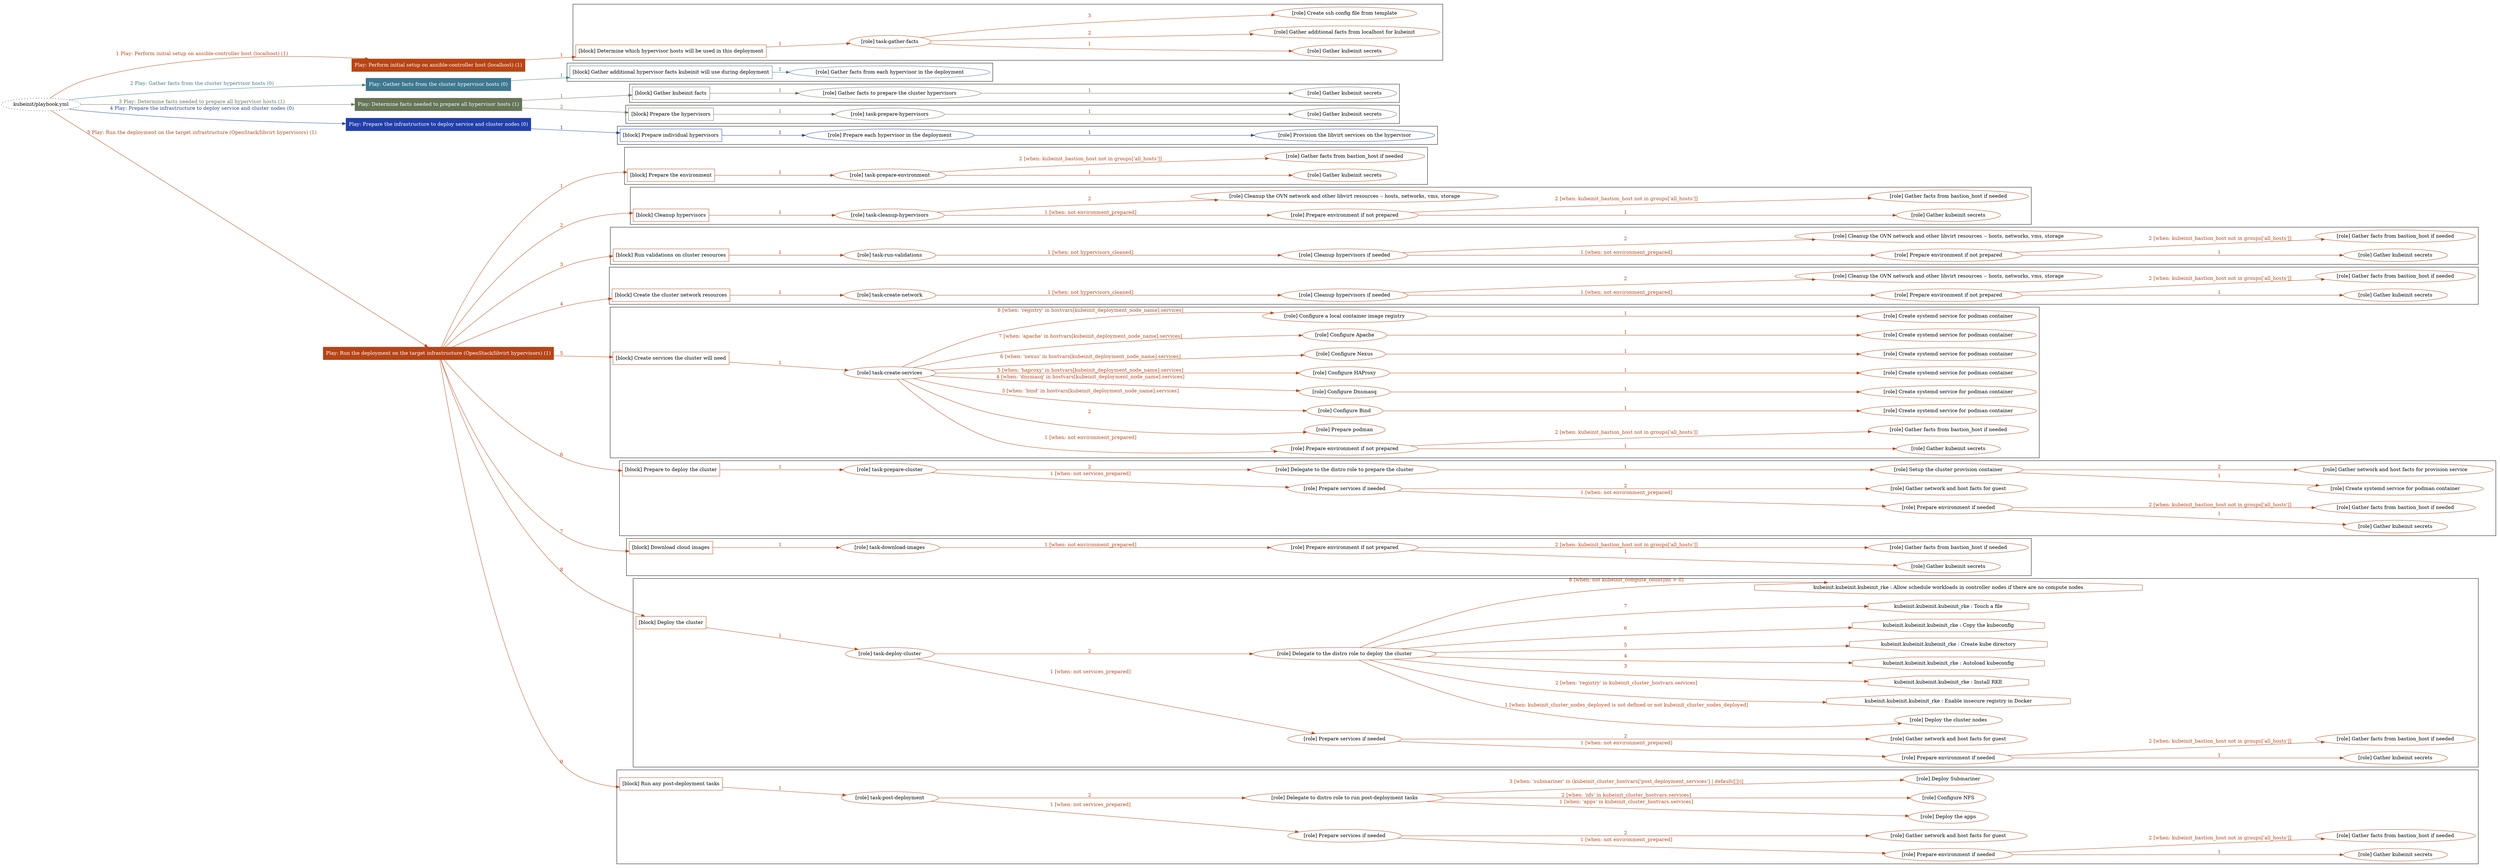 digraph {
	graph [concentrate=true ordering=in rankdir=LR ratio=fill]
	edge [esep=5 sep=10]
	"kubeinit/playbook.yml" [URL="/home/runner/work/kubeinit/kubeinit/kubeinit/playbook.yml" id=playbook_1586df14 style=dotted]
	"kubeinit/playbook.yml" -> play_b5032698 [label="1 Play: Perform initial setup on ansible-controller host (localhost) (1)" color="#b94413" fontcolor="#b94413" id=edge_play_b5032698 labeltooltip="1 Play: Perform initial setup on ansible-controller host (localhost) (1)" tooltip="1 Play: Perform initial setup on ansible-controller host (localhost) (1)"]
	subgraph "Play: Perform initial setup on ansible-controller host (localhost) (1)" {
		play_b5032698 [label="Play: Perform initial setup on ansible-controller host (localhost) (1)" URL="/home/runner/work/kubeinit/kubeinit/kubeinit/playbook.yml" color="#b94413" fontcolor="#ffffff" id=play_b5032698 shape=box style=filled tooltip=localhost]
		play_b5032698 -> block_fe38991f [label=1 color="#b94413" fontcolor="#b94413" id=edge_block_fe38991f labeltooltip=1 tooltip=1]
		subgraph cluster_block_fe38991f {
			block_fe38991f [label="[block] Determine which hypervisor hosts will be used in this deployment" URL="/home/runner/work/kubeinit/kubeinit/kubeinit/playbook.yml" color="#b94413" id=block_fe38991f labeltooltip="Determine which hypervisor hosts will be used in this deployment" shape=box tooltip="Determine which hypervisor hosts will be used in this deployment"]
			block_fe38991f -> role_a5aa169f [label="1 " color="#b94413" fontcolor="#b94413" id=edge_role_a5aa169f labeltooltip="1 " tooltip="1 "]
			subgraph "task-gather-facts" {
				role_a5aa169f [label="[role] task-gather-facts" URL="/home/runner/work/kubeinit/kubeinit/kubeinit/playbook.yml" color="#b94413" id=role_a5aa169f tooltip="task-gather-facts"]
				role_a5aa169f -> role_9bffd303 [label="1 " color="#b94413" fontcolor="#b94413" id=edge_role_9bffd303 labeltooltip="1 " tooltip="1 "]
				subgraph "Gather kubeinit secrets" {
					role_9bffd303 [label="[role] Gather kubeinit secrets" URL="/home/runner/.ansible/collections/ansible_collections/kubeinit/kubeinit/roles/kubeinit_prepare/tasks/build_hypervisors_group.yml" color="#b94413" id=role_9bffd303 tooltip="Gather kubeinit secrets"]
				}
				role_a5aa169f -> role_4a1e26e2 [label="2 " color="#b94413" fontcolor="#b94413" id=edge_role_4a1e26e2 labeltooltip="2 " tooltip="2 "]
				subgraph "Gather additional facts from localhost for kubeinit" {
					role_4a1e26e2 [label="[role] Gather additional facts from localhost for kubeinit" URL="/home/runner/.ansible/collections/ansible_collections/kubeinit/kubeinit/roles/kubeinit_prepare/tasks/build_hypervisors_group.yml" color="#b94413" id=role_4a1e26e2 tooltip="Gather additional facts from localhost for kubeinit"]
				}
				role_a5aa169f -> role_68f304f8 [label="3 " color="#b94413" fontcolor="#b94413" id=edge_role_68f304f8 labeltooltip="3 " tooltip="3 "]
				subgraph "Create ssh config file from template" {
					role_68f304f8 [label="[role] Create ssh config file from template" URL="/home/runner/.ansible/collections/ansible_collections/kubeinit/kubeinit/roles/kubeinit_prepare/tasks/build_hypervisors_group.yml" color="#b94413" id=role_68f304f8 tooltip="Create ssh config file from template"]
				}
			}
		}
	}
	"kubeinit/playbook.yml" -> play_6441351a [label="2 Play: Gather facts from the cluster hypervisor hosts (0)" color="#3d788f" fontcolor="#3d788f" id=edge_play_6441351a labeltooltip="2 Play: Gather facts from the cluster hypervisor hosts (0)" tooltip="2 Play: Gather facts from the cluster hypervisor hosts (0)"]
	subgraph "Play: Gather facts from the cluster hypervisor hosts (0)" {
		play_6441351a [label="Play: Gather facts from the cluster hypervisor hosts (0)" URL="/home/runner/work/kubeinit/kubeinit/kubeinit/playbook.yml" color="#3d788f" fontcolor="#ffffff" id=play_6441351a shape=box style=filled tooltip="Play: Gather facts from the cluster hypervisor hosts (0)"]
		play_6441351a -> block_12e96879 [label=1 color="#3d788f" fontcolor="#3d788f" id=edge_block_12e96879 labeltooltip=1 tooltip=1]
		subgraph cluster_block_12e96879 {
			block_12e96879 [label="[block] Gather additional hypervisor facts kubeinit will use during deployment" URL="/home/runner/work/kubeinit/kubeinit/kubeinit/playbook.yml" color="#3d788f" id=block_12e96879 labeltooltip="Gather additional hypervisor facts kubeinit will use during deployment" shape=box tooltip="Gather additional hypervisor facts kubeinit will use during deployment"]
			block_12e96879 -> role_ea36cce8 [label="1 " color="#3d788f" fontcolor="#3d788f" id=edge_role_ea36cce8 labeltooltip="1 " tooltip="1 "]
			subgraph "Gather facts from each hypervisor in the deployment" {
				role_ea36cce8 [label="[role] Gather facts from each hypervisor in the deployment" URL="/home/runner/work/kubeinit/kubeinit/kubeinit/playbook.yml" color="#3d788f" id=role_ea36cce8 tooltip="Gather facts from each hypervisor in the deployment"]
			}
		}
	}
	"kubeinit/playbook.yml" -> play_7069f4db [label="3 Play: Determine facts needed to prepare all hypervisor hosts (1)" color="#657557" fontcolor="#657557" id=edge_play_7069f4db labeltooltip="3 Play: Determine facts needed to prepare all hypervisor hosts (1)" tooltip="3 Play: Determine facts needed to prepare all hypervisor hosts (1)"]
	subgraph "Play: Determine facts needed to prepare all hypervisor hosts (1)" {
		play_7069f4db [label="Play: Determine facts needed to prepare all hypervisor hosts (1)" URL="/home/runner/work/kubeinit/kubeinit/kubeinit/playbook.yml" color="#657557" fontcolor="#ffffff" id=play_7069f4db shape=box style=filled tooltip=localhost]
		play_7069f4db -> block_f0176eec [label=1 color="#657557" fontcolor="#657557" id=edge_block_f0176eec labeltooltip=1 tooltip=1]
		subgraph cluster_block_f0176eec {
			block_f0176eec [label="[block] Gather kubeinit facts" URL="/home/runner/work/kubeinit/kubeinit/kubeinit/playbook.yml" color="#657557" id=block_f0176eec labeltooltip="Gather kubeinit facts" shape=box tooltip="Gather kubeinit facts"]
			block_f0176eec -> role_a6c1e01c [label="1 " color="#657557" fontcolor="#657557" id=edge_role_a6c1e01c labeltooltip="1 " tooltip="1 "]
			subgraph "Gather facts to prepare the cluster hypervisors" {
				role_a6c1e01c [label="[role] Gather facts to prepare the cluster hypervisors" URL="/home/runner/work/kubeinit/kubeinit/kubeinit/playbook.yml" color="#657557" id=role_a6c1e01c tooltip="Gather facts to prepare the cluster hypervisors"]
				role_a6c1e01c -> role_4803bda4 [label="1 " color="#657557" fontcolor="#657557" id=edge_role_4803bda4 labeltooltip="1 " tooltip="1 "]
				subgraph "Gather kubeinit secrets" {
					role_4803bda4 [label="[role] Gather kubeinit secrets" URL="/home/runner/.ansible/collections/ansible_collections/kubeinit/kubeinit/roles/kubeinit_prepare/tasks/gather_kubeinit_facts.yml" color="#657557" id=role_4803bda4 tooltip="Gather kubeinit secrets"]
				}
			}
		}
		play_7069f4db -> block_caf351f8 [label=2 color="#657557" fontcolor="#657557" id=edge_block_caf351f8 labeltooltip=2 tooltip=2]
		subgraph cluster_block_caf351f8 {
			block_caf351f8 [label="[block] Prepare the hypervisors" URL="/home/runner/work/kubeinit/kubeinit/kubeinit/playbook.yml" color="#657557" id=block_caf351f8 labeltooltip="Prepare the hypervisors" shape=box tooltip="Prepare the hypervisors"]
			block_caf351f8 -> role_bec050a4 [label="1 " color="#657557" fontcolor="#657557" id=edge_role_bec050a4 labeltooltip="1 " tooltip="1 "]
			subgraph "task-prepare-hypervisors" {
				role_bec050a4 [label="[role] task-prepare-hypervisors" URL="/home/runner/work/kubeinit/kubeinit/kubeinit/playbook.yml" color="#657557" id=role_bec050a4 tooltip="task-prepare-hypervisors"]
				role_bec050a4 -> role_6b5eedf1 [label="1 " color="#657557" fontcolor="#657557" id=edge_role_6b5eedf1 labeltooltip="1 " tooltip="1 "]
				subgraph "Gather kubeinit secrets" {
					role_6b5eedf1 [label="[role] Gather kubeinit secrets" URL="/home/runner/.ansible/collections/ansible_collections/kubeinit/kubeinit/roles/kubeinit_prepare/tasks/gather_kubeinit_facts.yml" color="#657557" id=role_6b5eedf1 tooltip="Gather kubeinit secrets"]
				}
			}
		}
	}
	"kubeinit/playbook.yml" -> play_cd313522 [label="4 Play: Prepare the infrastructure to deploy service and cluster nodes (0)" color="#2240aa" fontcolor="#2240aa" id=edge_play_cd313522 labeltooltip="4 Play: Prepare the infrastructure to deploy service and cluster nodes (0)" tooltip="4 Play: Prepare the infrastructure to deploy service and cluster nodes (0)"]
	subgraph "Play: Prepare the infrastructure to deploy service and cluster nodes (0)" {
		play_cd313522 [label="Play: Prepare the infrastructure to deploy service and cluster nodes (0)" URL="/home/runner/work/kubeinit/kubeinit/kubeinit/playbook.yml" color="#2240aa" fontcolor="#ffffff" id=play_cd313522 shape=box style=filled tooltip="Play: Prepare the infrastructure to deploy service and cluster nodes (0)"]
		play_cd313522 -> block_cd390aff [label=1 color="#2240aa" fontcolor="#2240aa" id=edge_block_cd390aff labeltooltip=1 tooltip=1]
		subgraph cluster_block_cd390aff {
			block_cd390aff [label="[block] Prepare individual hypervisors" URL="/home/runner/work/kubeinit/kubeinit/kubeinit/playbook.yml" color="#2240aa" id=block_cd390aff labeltooltip="Prepare individual hypervisors" shape=box tooltip="Prepare individual hypervisors"]
			block_cd390aff -> role_d2dfbe2e [label="1 " color="#2240aa" fontcolor="#2240aa" id=edge_role_d2dfbe2e labeltooltip="1 " tooltip="1 "]
			subgraph "Prepare each hypervisor in the deployment" {
				role_d2dfbe2e [label="[role] Prepare each hypervisor in the deployment" URL="/home/runner/work/kubeinit/kubeinit/kubeinit/playbook.yml" color="#2240aa" id=role_d2dfbe2e tooltip="Prepare each hypervisor in the deployment"]
				role_d2dfbe2e -> role_01b29c56 [label="1 " color="#2240aa" fontcolor="#2240aa" id=edge_role_01b29c56 labeltooltip="1 " tooltip="1 "]
				subgraph "Provision the libvirt services on the hypervisor" {
					role_01b29c56 [label="[role] Provision the libvirt services on the hypervisor" URL="/home/runner/.ansible/collections/ansible_collections/kubeinit/kubeinit/roles/kubeinit_prepare/tasks/prepare_hypervisor.yml" color="#2240aa" id=role_01b29c56 tooltip="Provision the libvirt services on the hypervisor"]
				}
			}
		}
	}
	"kubeinit/playbook.yml" -> play_b2121525 [label="5 Play: Run the deployment on the target infrastructure (OpenStack/libvirt hypervisors) (1)" color="#b64416" fontcolor="#b64416" id=edge_play_b2121525 labeltooltip="5 Play: Run the deployment on the target infrastructure (OpenStack/libvirt hypervisors) (1)" tooltip="5 Play: Run the deployment on the target infrastructure (OpenStack/libvirt hypervisors) (1)"]
	subgraph "Play: Run the deployment on the target infrastructure (OpenStack/libvirt hypervisors) (1)" {
		play_b2121525 [label="Play: Run the deployment on the target infrastructure (OpenStack/libvirt hypervisors) (1)" URL="/home/runner/work/kubeinit/kubeinit/kubeinit/playbook.yml" color="#b64416" fontcolor="#ffffff" id=play_b2121525 shape=box style=filled tooltip=localhost]
		play_b2121525 -> block_7cc84d21 [label=1 color="#b64416" fontcolor="#b64416" id=edge_block_7cc84d21 labeltooltip=1 tooltip=1]
		subgraph cluster_block_7cc84d21 {
			block_7cc84d21 [label="[block] Prepare the environment" URL="/home/runner/work/kubeinit/kubeinit/kubeinit/playbook.yml" color="#b64416" id=block_7cc84d21 labeltooltip="Prepare the environment" shape=box tooltip="Prepare the environment"]
			block_7cc84d21 -> role_b3c5028b [label="1 " color="#b64416" fontcolor="#b64416" id=edge_role_b3c5028b labeltooltip="1 " tooltip="1 "]
			subgraph "task-prepare-environment" {
				role_b3c5028b [label="[role] task-prepare-environment" URL="/home/runner/work/kubeinit/kubeinit/kubeinit/playbook.yml" color="#b64416" id=role_b3c5028b tooltip="task-prepare-environment"]
				role_b3c5028b -> role_b93a8573 [label="1 " color="#b64416" fontcolor="#b64416" id=edge_role_b93a8573 labeltooltip="1 " tooltip="1 "]
				subgraph "Gather kubeinit secrets" {
					role_b93a8573 [label="[role] Gather kubeinit secrets" URL="/home/runner/.ansible/collections/ansible_collections/kubeinit/kubeinit/roles/kubeinit_prepare/tasks/gather_kubeinit_facts.yml" color="#b64416" id=role_b93a8573 tooltip="Gather kubeinit secrets"]
				}
				role_b3c5028b -> role_0361cec9 [label="2 [when: kubeinit_bastion_host not in groups['all_hosts']]" color="#b64416" fontcolor="#b64416" id=edge_role_0361cec9 labeltooltip="2 [when: kubeinit_bastion_host not in groups['all_hosts']]" tooltip="2 [when: kubeinit_bastion_host not in groups['all_hosts']]"]
				subgraph "Gather facts from bastion_host if needed" {
					role_0361cec9 [label="[role] Gather facts from bastion_host if needed" URL="/home/runner/.ansible/collections/ansible_collections/kubeinit/kubeinit/roles/kubeinit_prepare/tasks/main.yml" color="#b64416" id=role_0361cec9 tooltip="Gather facts from bastion_host if needed"]
				}
			}
		}
		play_b2121525 -> block_7081554f [label=2 color="#b64416" fontcolor="#b64416" id=edge_block_7081554f labeltooltip=2 tooltip=2]
		subgraph cluster_block_7081554f {
			block_7081554f [label="[block] Cleanup hypervisors" URL="/home/runner/work/kubeinit/kubeinit/kubeinit/playbook.yml" color="#b64416" id=block_7081554f labeltooltip="Cleanup hypervisors" shape=box tooltip="Cleanup hypervisors"]
			block_7081554f -> role_65c5c481 [label="1 " color="#b64416" fontcolor="#b64416" id=edge_role_65c5c481 labeltooltip="1 " tooltip="1 "]
			subgraph "task-cleanup-hypervisors" {
				role_65c5c481 [label="[role] task-cleanup-hypervisors" URL="/home/runner/work/kubeinit/kubeinit/kubeinit/playbook.yml" color="#b64416" id=role_65c5c481 tooltip="task-cleanup-hypervisors"]
				role_65c5c481 -> role_3153d723 [label="1 [when: not environment_prepared]" color="#b64416" fontcolor="#b64416" id=edge_role_3153d723 labeltooltip="1 [when: not environment_prepared]" tooltip="1 [when: not environment_prepared]"]
				subgraph "Prepare environment if not prepared" {
					role_3153d723 [label="[role] Prepare environment if not prepared" URL="/home/runner/.ansible/collections/ansible_collections/kubeinit/kubeinit/roles/kubeinit_libvirt/tasks/cleanup_hypervisors.yml" color="#b64416" id=role_3153d723 tooltip="Prepare environment if not prepared"]
					role_3153d723 -> role_eb2556ad [label="1 " color="#b64416" fontcolor="#b64416" id=edge_role_eb2556ad labeltooltip="1 " tooltip="1 "]
					subgraph "Gather kubeinit secrets" {
						role_eb2556ad [label="[role] Gather kubeinit secrets" URL="/home/runner/.ansible/collections/ansible_collections/kubeinit/kubeinit/roles/kubeinit_prepare/tasks/gather_kubeinit_facts.yml" color="#b64416" id=role_eb2556ad tooltip="Gather kubeinit secrets"]
					}
					role_3153d723 -> role_8d71b84a [label="2 [when: kubeinit_bastion_host not in groups['all_hosts']]" color="#b64416" fontcolor="#b64416" id=edge_role_8d71b84a labeltooltip="2 [when: kubeinit_bastion_host not in groups['all_hosts']]" tooltip="2 [when: kubeinit_bastion_host not in groups['all_hosts']]"]
					subgraph "Gather facts from bastion_host if needed" {
						role_8d71b84a [label="[role] Gather facts from bastion_host if needed" URL="/home/runner/.ansible/collections/ansible_collections/kubeinit/kubeinit/roles/kubeinit_prepare/tasks/main.yml" color="#b64416" id=role_8d71b84a tooltip="Gather facts from bastion_host if needed"]
					}
				}
				role_65c5c481 -> role_a0096067 [label="2 " color="#b64416" fontcolor="#b64416" id=edge_role_a0096067 labeltooltip="2 " tooltip="2 "]
				subgraph "Cleanup the OVN network and other libvirt resources -- hosts, networks, vms, storage" {
					role_a0096067 [label="[role] Cleanup the OVN network and other libvirt resources -- hosts, networks, vms, storage" URL="/home/runner/.ansible/collections/ansible_collections/kubeinit/kubeinit/roles/kubeinit_libvirt/tasks/cleanup_hypervisors.yml" color="#b64416" id=role_a0096067 tooltip="Cleanup the OVN network and other libvirt resources -- hosts, networks, vms, storage"]
				}
			}
		}
		play_b2121525 -> block_0e24eca8 [label=3 color="#b64416" fontcolor="#b64416" id=edge_block_0e24eca8 labeltooltip=3 tooltip=3]
		subgraph cluster_block_0e24eca8 {
			block_0e24eca8 [label="[block] Run validations on cluster resources" URL="/home/runner/work/kubeinit/kubeinit/kubeinit/playbook.yml" color="#b64416" id=block_0e24eca8 labeltooltip="Run validations on cluster resources" shape=box tooltip="Run validations on cluster resources"]
			block_0e24eca8 -> role_d8754177 [label="1 " color="#b64416" fontcolor="#b64416" id=edge_role_d8754177 labeltooltip="1 " tooltip="1 "]
			subgraph "task-run-validations" {
				role_d8754177 [label="[role] task-run-validations" URL="/home/runner/work/kubeinit/kubeinit/kubeinit/playbook.yml" color="#b64416" id=role_d8754177 tooltip="task-run-validations"]
				role_d8754177 -> role_a4bbc9c2 [label="1 [when: not hypervisors_cleaned]" color="#b64416" fontcolor="#b64416" id=edge_role_a4bbc9c2 labeltooltip="1 [when: not hypervisors_cleaned]" tooltip="1 [when: not hypervisors_cleaned]"]
				subgraph "Cleanup hypervisors if needed" {
					role_a4bbc9c2 [label="[role] Cleanup hypervisors if needed" URL="/home/runner/.ansible/collections/ansible_collections/kubeinit/kubeinit/roles/kubeinit_validations/tasks/main.yml" color="#b64416" id=role_a4bbc9c2 tooltip="Cleanup hypervisors if needed"]
					role_a4bbc9c2 -> role_9b0ae651 [label="1 [when: not environment_prepared]" color="#b64416" fontcolor="#b64416" id=edge_role_9b0ae651 labeltooltip="1 [when: not environment_prepared]" tooltip="1 [when: not environment_prepared]"]
					subgraph "Prepare environment if not prepared" {
						role_9b0ae651 [label="[role] Prepare environment if not prepared" URL="/home/runner/.ansible/collections/ansible_collections/kubeinit/kubeinit/roles/kubeinit_libvirt/tasks/cleanup_hypervisors.yml" color="#b64416" id=role_9b0ae651 tooltip="Prepare environment if not prepared"]
						role_9b0ae651 -> role_2b35213f [label="1 " color="#b64416" fontcolor="#b64416" id=edge_role_2b35213f labeltooltip="1 " tooltip="1 "]
						subgraph "Gather kubeinit secrets" {
							role_2b35213f [label="[role] Gather kubeinit secrets" URL="/home/runner/.ansible/collections/ansible_collections/kubeinit/kubeinit/roles/kubeinit_prepare/tasks/gather_kubeinit_facts.yml" color="#b64416" id=role_2b35213f tooltip="Gather kubeinit secrets"]
						}
						role_9b0ae651 -> role_e5916a59 [label="2 [when: kubeinit_bastion_host not in groups['all_hosts']]" color="#b64416" fontcolor="#b64416" id=edge_role_e5916a59 labeltooltip="2 [when: kubeinit_bastion_host not in groups['all_hosts']]" tooltip="2 [when: kubeinit_bastion_host not in groups['all_hosts']]"]
						subgraph "Gather facts from bastion_host if needed" {
							role_e5916a59 [label="[role] Gather facts from bastion_host if needed" URL="/home/runner/.ansible/collections/ansible_collections/kubeinit/kubeinit/roles/kubeinit_prepare/tasks/main.yml" color="#b64416" id=role_e5916a59 tooltip="Gather facts from bastion_host if needed"]
						}
					}
					role_a4bbc9c2 -> role_cbc06cc9 [label="2 " color="#b64416" fontcolor="#b64416" id=edge_role_cbc06cc9 labeltooltip="2 " tooltip="2 "]
					subgraph "Cleanup the OVN network and other libvirt resources -- hosts, networks, vms, storage" {
						role_cbc06cc9 [label="[role] Cleanup the OVN network and other libvirt resources -- hosts, networks, vms, storage" URL="/home/runner/.ansible/collections/ansible_collections/kubeinit/kubeinit/roles/kubeinit_libvirt/tasks/cleanup_hypervisors.yml" color="#b64416" id=role_cbc06cc9 tooltip="Cleanup the OVN network and other libvirt resources -- hosts, networks, vms, storage"]
					}
				}
			}
		}
		play_b2121525 -> block_ae5b09f4 [label=4 color="#b64416" fontcolor="#b64416" id=edge_block_ae5b09f4 labeltooltip=4 tooltip=4]
		subgraph cluster_block_ae5b09f4 {
			block_ae5b09f4 [label="[block] Create the cluster network resources" URL="/home/runner/work/kubeinit/kubeinit/kubeinit/playbook.yml" color="#b64416" id=block_ae5b09f4 labeltooltip="Create the cluster network resources" shape=box tooltip="Create the cluster network resources"]
			block_ae5b09f4 -> role_a3c6a00e [label="1 " color="#b64416" fontcolor="#b64416" id=edge_role_a3c6a00e labeltooltip="1 " tooltip="1 "]
			subgraph "task-create-network" {
				role_a3c6a00e [label="[role] task-create-network" URL="/home/runner/work/kubeinit/kubeinit/kubeinit/playbook.yml" color="#b64416" id=role_a3c6a00e tooltip="task-create-network"]
				role_a3c6a00e -> role_fb78392c [label="1 [when: not hypervisors_cleaned]" color="#b64416" fontcolor="#b64416" id=edge_role_fb78392c labeltooltip="1 [when: not hypervisors_cleaned]" tooltip="1 [when: not hypervisors_cleaned]"]
				subgraph "Cleanup hypervisors if needed" {
					role_fb78392c [label="[role] Cleanup hypervisors if needed" URL="/home/runner/.ansible/collections/ansible_collections/kubeinit/kubeinit/roles/kubeinit_libvirt/tasks/create_network.yml" color="#b64416" id=role_fb78392c tooltip="Cleanup hypervisors if needed"]
					role_fb78392c -> role_55c6d494 [label="1 [when: not environment_prepared]" color="#b64416" fontcolor="#b64416" id=edge_role_55c6d494 labeltooltip="1 [when: not environment_prepared]" tooltip="1 [when: not environment_prepared]"]
					subgraph "Prepare environment if not prepared" {
						role_55c6d494 [label="[role] Prepare environment if not prepared" URL="/home/runner/.ansible/collections/ansible_collections/kubeinit/kubeinit/roles/kubeinit_libvirt/tasks/cleanup_hypervisors.yml" color="#b64416" id=role_55c6d494 tooltip="Prepare environment if not prepared"]
						role_55c6d494 -> role_4a1badf1 [label="1 " color="#b64416" fontcolor="#b64416" id=edge_role_4a1badf1 labeltooltip="1 " tooltip="1 "]
						subgraph "Gather kubeinit secrets" {
							role_4a1badf1 [label="[role] Gather kubeinit secrets" URL="/home/runner/.ansible/collections/ansible_collections/kubeinit/kubeinit/roles/kubeinit_prepare/tasks/gather_kubeinit_facts.yml" color="#b64416" id=role_4a1badf1 tooltip="Gather kubeinit secrets"]
						}
						role_55c6d494 -> role_eeb1fbb2 [label="2 [when: kubeinit_bastion_host not in groups['all_hosts']]" color="#b64416" fontcolor="#b64416" id=edge_role_eeb1fbb2 labeltooltip="2 [when: kubeinit_bastion_host not in groups['all_hosts']]" tooltip="2 [when: kubeinit_bastion_host not in groups['all_hosts']]"]
						subgraph "Gather facts from bastion_host if needed" {
							role_eeb1fbb2 [label="[role] Gather facts from bastion_host if needed" URL="/home/runner/.ansible/collections/ansible_collections/kubeinit/kubeinit/roles/kubeinit_prepare/tasks/main.yml" color="#b64416" id=role_eeb1fbb2 tooltip="Gather facts from bastion_host if needed"]
						}
					}
					role_fb78392c -> role_dac8404b [label="2 " color="#b64416" fontcolor="#b64416" id=edge_role_dac8404b labeltooltip="2 " tooltip="2 "]
					subgraph "Cleanup the OVN network and other libvirt resources -- hosts, networks, vms, storage" {
						role_dac8404b [label="[role] Cleanup the OVN network and other libvirt resources -- hosts, networks, vms, storage" URL="/home/runner/.ansible/collections/ansible_collections/kubeinit/kubeinit/roles/kubeinit_libvirt/tasks/cleanup_hypervisors.yml" color="#b64416" id=role_dac8404b tooltip="Cleanup the OVN network and other libvirt resources -- hosts, networks, vms, storage"]
					}
				}
			}
		}
		play_b2121525 -> block_79d14b67 [label=5 color="#b64416" fontcolor="#b64416" id=edge_block_79d14b67 labeltooltip=5 tooltip=5]
		subgraph cluster_block_79d14b67 {
			block_79d14b67 [label="[block] Create services the cluster will need" URL="/home/runner/work/kubeinit/kubeinit/kubeinit/playbook.yml" color="#b64416" id=block_79d14b67 labeltooltip="Create services the cluster will need" shape=box tooltip="Create services the cluster will need"]
			block_79d14b67 -> role_d6b36875 [label="1 " color="#b64416" fontcolor="#b64416" id=edge_role_d6b36875 labeltooltip="1 " tooltip="1 "]
			subgraph "task-create-services" {
				role_d6b36875 [label="[role] task-create-services" URL="/home/runner/work/kubeinit/kubeinit/kubeinit/playbook.yml" color="#b64416" id=role_d6b36875 tooltip="task-create-services"]
				role_d6b36875 -> role_e360d815 [label="1 [when: not environment_prepared]" color="#b64416" fontcolor="#b64416" id=edge_role_e360d815 labeltooltip="1 [when: not environment_prepared]" tooltip="1 [when: not environment_prepared]"]
				subgraph "Prepare environment if not prepared" {
					role_e360d815 [label="[role] Prepare environment if not prepared" URL="/home/runner/.ansible/collections/ansible_collections/kubeinit/kubeinit/roles/kubeinit_services/tasks/main.yml" color="#b64416" id=role_e360d815 tooltip="Prepare environment if not prepared"]
					role_e360d815 -> role_aca45442 [label="1 " color="#b64416" fontcolor="#b64416" id=edge_role_aca45442 labeltooltip="1 " tooltip="1 "]
					subgraph "Gather kubeinit secrets" {
						role_aca45442 [label="[role] Gather kubeinit secrets" URL="/home/runner/.ansible/collections/ansible_collections/kubeinit/kubeinit/roles/kubeinit_prepare/tasks/gather_kubeinit_facts.yml" color="#b64416" id=role_aca45442 tooltip="Gather kubeinit secrets"]
					}
					role_e360d815 -> role_ca24c777 [label="2 [when: kubeinit_bastion_host not in groups['all_hosts']]" color="#b64416" fontcolor="#b64416" id=edge_role_ca24c777 labeltooltip="2 [when: kubeinit_bastion_host not in groups['all_hosts']]" tooltip="2 [when: kubeinit_bastion_host not in groups['all_hosts']]"]
					subgraph "Gather facts from bastion_host if needed" {
						role_ca24c777 [label="[role] Gather facts from bastion_host if needed" URL="/home/runner/.ansible/collections/ansible_collections/kubeinit/kubeinit/roles/kubeinit_prepare/tasks/main.yml" color="#b64416" id=role_ca24c777 tooltip="Gather facts from bastion_host if needed"]
					}
				}
				role_d6b36875 -> role_290c0afa [label="2 " color="#b64416" fontcolor="#b64416" id=edge_role_290c0afa labeltooltip="2 " tooltip="2 "]
				subgraph "Prepare podman" {
					role_290c0afa [label="[role] Prepare podman" URL="/home/runner/.ansible/collections/ansible_collections/kubeinit/kubeinit/roles/kubeinit_services/tasks/00_create_service_pod.yml" color="#b64416" id=role_290c0afa tooltip="Prepare podman"]
				}
				role_d6b36875 -> role_e55cbf4c [label="3 [when: 'bind' in hostvars[kubeinit_deployment_node_name].services]" color="#b64416" fontcolor="#b64416" id=edge_role_e55cbf4c labeltooltip="3 [when: 'bind' in hostvars[kubeinit_deployment_node_name].services]" tooltip="3 [when: 'bind' in hostvars[kubeinit_deployment_node_name].services]"]
				subgraph "Configure Bind" {
					role_e55cbf4c [label="[role] Configure Bind" URL="/home/runner/.ansible/collections/ansible_collections/kubeinit/kubeinit/roles/kubeinit_services/tasks/start_services_containers.yml" color="#b64416" id=role_e55cbf4c tooltip="Configure Bind"]
					role_e55cbf4c -> role_0d1a6181 [label="1 " color="#b64416" fontcolor="#b64416" id=edge_role_0d1a6181 labeltooltip="1 " tooltip="1 "]
					subgraph "Create systemd service for podman container" {
						role_0d1a6181 [label="[role] Create systemd service for podman container" URL="/home/runner/.ansible/collections/ansible_collections/kubeinit/kubeinit/roles/kubeinit_bind/tasks/main.yml" color="#b64416" id=role_0d1a6181 tooltip="Create systemd service for podman container"]
					}
				}
				role_d6b36875 -> role_4dcf22c7 [label="4 [when: 'dnsmasq' in hostvars[kubeinit_deployment_node_name].services]" color="#b64416" fontcolor="#b64416" id=edge_role_4dcf22c7 labeltooltip="4 [when: 'dnsmasq' in hostvars[kubeinit_deployment_node_name].services]" tooltip="4 [when: 'dnsmasq' in hostvars[kubeinit_deployment_node_name].services]"]
				subgraph "Configure Dnsmasq" {
					role_4dcf22c7 [label="[role] Configure Dnsmasq" URL="/home/runner/.ansible/collections/ansible_collections/kubeinit/kubeinit/roles/kubeinit_services/tasks/start_services_containers.yml" color="#b64416" id=role_4dcf22c7 tooltip="Configure Dnsmasq"]
					role_4dcf22c7 -> role_6e39d497 [label="1 " color="#b64416" fontcolor="#b64416" id=edge_role_6e39d497 labeltooltip="1 " tooltip="1 "]
					subgraph "Create systemd service for podman container" {
						role_6e39d497 [label="[role] Create systemd service for podman container" URL="/home/runner/.ansible/collections/ansible_collections/kubeinit/kubeinit/roles/kubeinit_dnsmasq/tasks/main.yml" color="#b64416" id=role_6e39d497 tooltip="Create systemd service for podman container"]
					}
				}
				role_d6b36875 -> role_7e95e065 [label="5 [when: 'haproxy' in hostvars[kubeinit_deployment_node_name].services]" color="#b64416" fontcolor="#b64416" id=edge_role_7e95e065 labeltooltip="5 [when: 'haproxy' in hostvars[kubeinit_deployment_node_name].services]" tooltip="5 [when: 'haproxy' in hostvars[kubeinit_deployment_node_name].services]"]
				subgraph "Configure HAProxy" {
					role_7e95e065 [label="[role] Configure HAProxy" URL="/home/runner/.ansible/collections/ansible_collections/kubeinit/kubeinit/roles/kubeinit_services/tasks/start_services_containers.yml" color="#b64416" id=role_7e95e065 tooltip="Configure HAProxy"]
					role_7e95e065 -> role_9308160f [label="1 " color="#b64416" fontcolor="#b64416" id=edge_role_9308160f labeltooltip="1 " tooltip="1 "]
					subgraph "Create systemd service for podman container" {
						role_9308160f [label="[role] Create systemd service for podman container" URL="/home/runner/.ansible/collections/ansible_collections/kubeinit/kubeinit/roles/kubeinit_haproxy/tasks/main.yml" color="#b64416" id=role_9308160f tooltip="Create systemd service for podman container"]
					}
				}
				role_d6b36875 -> role_84ef20c2 [label="6 [when: 'nexus' in hostvars[kubeinit_deployment_node_name].services]" color="#b64416" fontcolor="#b64416" id=edge_role_84ef20c2 labeltooltip="6 [when: 'nexus' in hostvars[kubeinit_deployment_node_name].services]" tooltip="6 [when: 'nexus' in hostvars[kubeinit_deployment_node_name].services]"]
				subgraph "Configure Nexus" {
					role_84ef20c2 [label="[role] Configure Nexus" URL="/home/runner/.ansible/collections/ansible_collections/kubeinit/kubeinit/roles/kubeinit_services/tasks/start_services_containers.yml" color="#b64416" id=role_84ef20c2 tooltip="Configure Nexus"]
					role_84ef20c2 -> role_fa25f632 [label="1 " color="#b64416" fontcolor="#b64416" id=edge_role_fa25f632 labeltooltip="1 " tooltip="1 "]
					subgraph "Create systemd service for podman container" {
						role_fa25f632 [label="[role] Create systemd service for podman container" URL="/home/runner/.ansible/collections/ansible_collections/kubeinit/kubeinit/roles/kubeinit_nexus/tasks/main.yml" color="#b64416" id=role_fa25f632 tooltip="Create systemd service for podman container"]
					}
				}
				role_d6b36875 -> role_d2b2d2c4 [label="7 [when: 'apache' in hostvars[kubeinit_deployment_node_name].services]" color="#b64416" fontcolor="#b64416" id=edge_role_d2b2d2c4 labeltooltip="7 [when: 'apache' in hostvars[kubeinit_deployment_node_name].services]" tooltip="7 [when: 'apache' in hostvars[kubeinit_deployment_node_name].services]"]
				subgraph "Configure Apache" {
					role_d2b2d2c4 [label="[role] Configure Apache" URL="/home/runner/.ansible/collections/ansible_collections/kubeinit/kubeinit/roles/kubeinit_services/tasks/start_services_containers.yml" color="#b64416" id=role_d2b2d2c4 tooltip="Configure Apache"]
					role_d2b2d2c4 -> role_4fd034f2 [label="1 " color="#b64416" fontcolor="#b64416" id=edge_role_4fd034f2 labeltooltip="1 " tooltip="1 "]
					subgraph "Create systemd service for podman container" {
						role_4fd034f2 [label="[role] Create systemd service for podman container" URL="/home/runner/.ansible/collections/ansible_collections/kubeinit/kubeinit/roles/kubeinit_apache/tasks/main.yml" color="#b64416" id=role_4fd034f2 tooltip="Create systemd service for podman container"]
					}
				}
				role_d6b36875 -> role_bd82bab9 [label="8 [when: 'registry' in hostvars[kubeinit_deployment_node_name].services]" color="#b64416" fontcolor="#b64416" id=edge_role_bd82bab9 labeltooltip="8 [when: 'registry' in hostvars[kubeinit_deployment_node_name].services]" tooltip="8 [when: 'registry' in hostvars[kubeinit_deployment_node_name].services]"]
				subgraph "Configure a local container image registry" {
					role_bd82bab9 [label="[role] Configure a local container image registry" URL="/home/runner/.ansible/collections/ansible_collections/kubeinit/kubeinit/roles/kubeinit_services/tasks/start_services_containers.yml" color="#b64416" id=role_bd82bab9 tooltip="Configure a local container image registry"]
					role_bd82bab9 -> role_3c0b598d [label="1 " color="#b64416" fontcolor="#b64416" id=edge_role_3c0b598d labeltooltip="1 " tooltip="1 "]
					subgraph "Create systemd service for podman container" {
						role_3c0b598d [label="[role] Create systemd service for podman container" URL="/home/runner/.ansible/collections/ansible_collections/kubeinit/kubeinit/roles/kubeinit_registry/tasks/main.yml" color="#b64416" id=role_3c0b598d tooltip="Create systemd service for podman container"]
					}
				}
			}
		}
		play_b2121525 -> block_8a1429ff [label=6 color="#b64416" fontcolor="#b64416" id=edge_block_8a1429ff labeltooltip=6 tooltip=6]
		subgraph cluster_block_8a1429ff {
			block_8a1429ff [label="[block] Prepare to deploy the cluster" URL="/home/runner/work/kubeinit/kubeinit/kubeinit/playbook.yml" color="#b64416" id=block_8a1429ff labeltooltip="Prepare to deploy the cluster" shape=box tooltip="Prepare to deploy the cluster"]
			block_8a1429ff -> role_bfdaaa06 [label="1 " color="#b64416" fontcolor="#b64416" id=edge_role_bfdaaa06 labeltooltip="1 " tooltip="1 "]
			subgraph "task-prepare-cluster" {
				role_bfdaaa06 [label="[role] task-prepare-cluster" URL="/home/runner/work/kubeinit/kubeinit/kubeinit/playbook.yml" color="#b64416" id=role_bfdaaa06 tooltip="task-prepare-cluster"]
				role_bfdaaa06 -> role_0b6d5011 [label="1 [when: not services_prepared]" color="#b64416" fontcolor="#b64416" id=edge_role_0b6d5011 labeltooltip="1 [when: not services_prepared]" tooltip="1 [when: not services_prepared]"]
				subgraph "Prepare services if needed" {
					role_0b6d5011 [label="[role] Prepare services if needed" URL="/home/runner/.ansible/collections/ansible_collections/kubeinit/kubeinit/roles/kubeinit_prepare/tasks/prepare_cluster.yml" color="#b64416" id=role_0b6d5011 tooltip="Prepare services if needed"]
					role_0b6d5011 -> role_9a97b81c [label="1 [when: not environment_prepared]" color="#b64416" fontcolor="#b64416" id=edge_role_9a97b81c labeltooltip="1 [when: not environment_prepared]" tooltip="1 [when: not environment_prepared]"]
					subgraph "Prepare environment if needed" {
						role_9a97b81c [label="[role] Prepare environment if needed" URL="/home/runner/.ansible/collections/ansible_collections/kubeinit/kubeinit/roles/kubeinit_services/tasks/prepare_services.yml" color="#b64416" id=role_9a97b81c tooltip="Prepare environment if needed"]
						role_9a97b81c -> role_879a7f4c [label="1 " color="#b64416" fontcolor="#b64416" id=edge_role_879a7f4c labeltooltip="1 " tooltip="1 "]
						subgraph "Gather kubeinit secrets" {
							role_879a7f4c [label="[role] Gather kubeinit secrets" URL="/home/runner/.ansible/collections/ansible_collections/kubeinit/kubeinit/roles/kubeinit_prepare/tasks/gather_kubeinit_facts.yml" color="#b64416" id=role_879a7f4c tooltip="Gather kubeinit secrets"]
						}
						role_9a97b81c -> role_2006f9d6 [label="2 [when: kubeinit_bastion_host not in groups['all_hosts']]" color="#b64416" fontcolor="#b64416" id=edge_role_2006f9d6 labeltooltip="2 [when: kubeinit_bastion_host not in groups['all_hosts']]" tooltip="2 [when: kubeinit_bastion_host not in groups['all_hosts']]"]
						subgraph "Gather facts from bastion_host if needed" {
							role_2006f9d6 [label="[role] Gather facts from bastion_host if needed" URL="/home/runner/.ansible/collections/ansible_collections/kubeinit/kubeinit/roles/kubeinit_prepare/tasks/main.yml" color="#b64416" id=role_2006f9d6 tooltip="Gather facts from bastion_host if needed"]
						}
					}
					role_0b6d5011 -> role_e7927c27 [label="2 " color="#b64416" fontcolor="#b64416" id=edge_role_e7927c27 labeltooltip="2 " tooltip="2 "]
					subgraph "Gather network and host facts for guest" {
						role_e7927c27 [label="[role] Gather network and host facts for guest" URL="/home/runner/.ansible/collections/ansible_collections/kubeinit/kubeinit/roles/kubeinit_services/tasks/prepare_services.yml" color="#b64416" id=role_e7927c27 tooltip="Gather network and host facts for guest"]
					}
				}
				role_bfdaaa06 -> role_716496c2 [label="2 " color="#b64416" fontcolor="#b64416" id=edge_role_716496c2 labeltooltip="2 " tooltip="2 "]
				subgraph "Delegate to the distro role to prepare the cluster" {
					role_716496c2 [label="[role] Delegate to the distro role to prepare the cluster" URL="/home/runner/.ansible/collections/ansible_collections/kubeinit/kubeinit/roles/kubeinit_prepare/tasks/prepare_cluster.yml" color="#b64416" id=role_716496c2 tooltip="Delegate to the distro role to prepare the cluster"]
					role_716496c2 -> role_2ca242e8 [label="1 " color="#b64416" fontcolor="#b64416" id=edge_role_2ca242e8 labeltooltip="1 " tooltip="1 "]
					subgraph "Setup the cluster provision container" {
						role_2ca242e8 [label="[role] Setup the cluster provision container" URL="/home/runner/.ansible/collections/ansible_collections/kubeinit/kubeinit/roles/kubeinit_rke/tasks/prepare_cluster.yml" color="#b64416" id=role_2ca242e8 tooltip="Setup the cluster provision container"]
						role_2ca242e8 -> role_8ab2f746 [label="1 " color="#b64416" fontcolor="#b64416" id=edge_role_8ab2f746 labeltooltip="1 " tooltip="1 "]
						subgraph "Create systemd service for podman container" {
							role_8ab2f746 [label="[role] Create systemd service for podman container" URL="/home/runner/.ansible/collections/ansible_collections/kubeinit/kubeinit/roles/kubeinit_services/tasks/create_provision_container.yml" color="#b64416" id=role_8ab2f746 tooltip="Create systemd service for podman container"]
						}
						role_2ca242e8 -> role_334bc35a [label="2 " color="#b64416" fontcolor="#b64416" id=edge_role_334bc35a labeltooltip="2 " tooltip="2 "]
						subgraph "Gather network and host facts for provision service" {
							role_334bc35a [label="[role] Gather network and host facts for provision service" URL="/home/runner/.ansible/collections/ansible_collections/kubeinit/kubeinit/roles/kubeinit_services/tasks/create_provision_container.yml" color="#b64416" id=role_334bc35a tooltip="Gather network and host facts for provision service"]
						}
					}
				}
			}
		}
		play_b2121525 -> block_30d27d2e [label=7 color="#b64416" fontcolor="#b64416" id=edge_block_30d27d2e labeltooltip=7 tooltip=7]
		subgraph cluster_block_30d27d2e {
			block_30d27d2e [label="[block] Download cloud images" URL="/home/runner/work/kubeinit/kubeinit/kubeinit/playbook.yml" color="#b64416" id=block_30d27d2e labeltooltip="Download cloud images" shape=box tooltip="Download cloud images"]
			block_30d27d2e -> role_223e1d4b [label="1 " color="#b64416" fontcolor="#b64416" id=edge_role_223e1d4b labeltooltip="1 " tooltip="1 "]
			subgraph "task-download-images" {
				role_223e1d4b [label="[role] task-download-images" URL="/home/runner/work/kubeinit/kubeinit/kubeinit/playbook.yml" color="#b64416" id=role_223e1d4b tooltip="task-download-images"]
				role_223e1d4b -> role_35834639 [label="1 [when: not environment_prepared]" color="#b64416" fontcolor="#b64416" id=edge_role_35834639 labeltooltip="1 [when: not environment_prepared]" tooltip="1 [when: not environment_prepared]"]
				subgraph "Prepare environment if not prepared" {
					role_35834639 [label="[role] Prepare environment if not prepared" URL="/home/runner/.ansible/collections/ansible_collections/kubeinit/kubeinit/roles/kubeinit_libvirt/tasks/download_cloud_images.yml" color="#b64416" id=role_35834639 tooltip="Prepare environment if not prepared"]
					role_35834639 -> role_79c37f73 [label="1 " color="#b64416" fontcolor="#b64416" id=edge_role_79c37f73 labeltooltip="1 " tooltip="1 "]
					subgraph "Gather kubeinit secrets" {
						role_79c37f73 [label="[role] Gather kubeinit secrets" URL="/home/runner/.ansible/collections/ansible_collections/kubeinit/kubeinit/roles/kubeinit_prepare/tasks/gather_kubeinit_facts.yml" color="#b64416" id=role_79c37f73 tooltip="Gather kubeinit secrets"]
					}
					role_35834639 -> role_8eb0b314 [label="2 [when: kubeinit_bastion_host not in groups['all_hosts']]" color="#b64416" fontcolor="#b64416" id=edge_role_8eb0b314 labeltooltip="2 [when: kubeinit_bastion_host not in groups['all_hosts']]" tooltip="2 [when: kubeinit_bastion_host not in groups['all_hosts']]"]
					subgraph "Gather facts from bastion_host if needed" {
						role_8eb0b314 [label="[role] Gather facts from bastion_host if needed" URL="/home/runner/.ansible/collections/ansible_collections/kubeinit/kubeinit/roles/kubeinit_prepare/tasks/main.yml" color="#b64416" id=role_8eb0b314 tooltip="Gather facts from bastion_host if needed"]
					}
				}
			}
		}
		play_b2121525 -> block_619b44d4 [label=8 color="#b64416" fontcolor="#b64416" id=edge_block_619b44d4 labeltooltip=8 tooltip=8]
		subgraph cluster_block_619b44d4 {
			block_619b44d4 [label="[block] Deploy the cluster" URL="/home/runner/work/kubeinit/kubeinit/kubeinit/playbook.yml" color="#b64416" id=block_619b44d4 labeltooltip="Deploy the cluster" shape=box tooltip="Deploy the cluster"]
			block_619b44d4 -> role_69debf01 [label="1 " color="#b64416" fontcolor="#b64416" id=edge_role_69debf01 labeltooltip="1 " tooltip="1 "]
			subgraph "task-deploy-cluster" {
				role_69debf01 [label="[role] task-deploy-cluster" URL="/home/runner/work/kubeinit/kubeinit/kubeinit/playbook.yml" color="#b64416" id=role_69debf01 tooltip="task-deploy-cluster"]
				role_69debf01 -> role_982a8194 [label="1 [when: not services_prepared]" color="#b64416" fontcolor="#b64416" id=edge_role_982a8194 labeltooltip="1 [when: not services_prepared]" tooltip="1 [when: not services_prepared]"]
				subgraph "Prepare services if needed" {
					role_982a8194 [label="[role] Prepare services if needed" URL="/home/runner/.ansible/collections/ansible_collections/kubeinit/kubeinit/roles/kubeinit_prepare/tasks/deploy_cluster.yml" color="#b64416" id=role_982a8194 tooltip="Prepare services if needed"]
					role_982a8194 -> role_a5069c47 [label="1 [when: not environment_prepared]" color="#b64416" fontcolor="#b64416" id=edge_role_a5069c47 labeltooltip="1 [when: not environment_prepared]" tooltip="1 [when: not environment_prepared]"]
					subgraph "Prepare environment if needed" {
						role_a5069c47 [label="[role] Prepare environment if needed" URL="/home/runner/.ansible/collections/ansible_collections/kubeinit/kubeinit/roles/kubeinit_services/tasks/prepare_services.yml" color="#b64416" id=role_a5069c47 tooltip="Prepare environment if needed"]
						role_a5069c47 -> role_f377e4eb [label="1 " color="#b64416" fontcolor="#b64416" id=edge_role_f377e4eb labeltooltip="1 " tooltip="1 "]
						subgraph "Gather kubeinit secrets" {
							role_f377e4eb [label="[role] Gather kubeinit secrets" URL="/home/runner/.ansible/collections/ansible_collections/kubeinit/kubeinit/roles/kubeinit_prepare/tasks/gather_kubeinit_facts.yml" color="#b64416" id=role_f377e4eb tooltip="Gather kubeinit secrets"]
						}
						role_a5069c47 -> role_bf4631cc [label="2 [when: kubeinit_bastion_host not in groups['all_hosts']]" color="#b64416" fontcolor="#b64416" id=edge_role_bf4631cc labeltooltip="2 [when: kubeinit_bastion_host not in groups['all_hosts']]" tooltip="2 [when: kubeinit_bastion_host not in groups['all_hosts']]"]
						subgraph "Gather facts from bastion_host if needed" {
							role_bf4631cc [label="[role] Gather facts from bastion_host if needed" URL="/home/runner/.ansible/collections/ansible_collections/kubeinit/kubeinit/roles/kubeinit_prepare/tasks/main.yml" color="#b64416" id=role_bf4631cc tooltip="Gather facts from bastion_host if needed"]
						}
					}
					role_982a8194 -> role_5d270b22 [label="2 " color="#b64416" fontcolor="#b64416" id=edge_role_5d270b22 labeltooltip="2 " tooltip="2 "]
					subgraph "Gather network and host facts for guest" {
						role_5d270b22 [label="[role] Gather network and host facts for guest" URL="/home/runner/.ansible/collections/ansible_collections/kubeinit/kubeinit/roles/kubeinit_services/tasks/prepare_services.yml" color="#b64416" id=role_5d270b22 tooltip="Gather network and host facts for guest"]
					}
				}
				role_69debf01 -> role_014756ed [label="2 " color="#b64416" fontcolor="#b64416" id=edge_role_014756ed labeltooltip="2 " tooltip="2 "]
				subgraph "Delegate to the distro role to deploy the cluster" {
					role_014756ed [label="[role] Delegate to the distro role to deploy the cluster" URL="/home/runner/.ansible/collections/ansible_collections/kubeinit/kubeinit/roles/kubeinit_prepare/tasks/deploy_cluster.yml" color="#b64416" id=role_014756ed tooltip="Delegate to the distro role to deploy the cluster"]
					role_014756ed -> role_f95166ab [label="1 [when: kubeinit_cluster_nodes_deployed is not defined or not kubeinit_cluster_nodes_deployed]" color="#b64416" fontcolor="#b64416" id=edge_role_f95166ab labeltooltip="1 [when: kubeinit_cluster_nodes_deployed is not defined or not kubeinit_cluster_nodes_deployed]" tooltip="1 [when: kubeinit_cluster_nodes_deployed is not defined or not kubeinit_cluster_nodes_deployed]"]
					subgraph "Deploy the cluster nodes" {
						role_f95166ab [label="[role] Deploy the cluster nodes" URL="/home/runner/.ansible/collections/ansible_collections/kubeinit/kubeinit/roles/kubeinit_rke/tasks/main.yml" color="#b64416" id=role_f95166ab tooltip="Deploy the cluster nodes"]
					}
					task_1bf29465 [label="kubeinit.kubeinit.kubeinit_rke : Enable insecure registry in Docker" URL="/home/runner/.ansible/collections/ansible_collections/kubeinit/kubeinit/roles/kubeinit_rke/tasks/main.yml" color="#b64416" id=task_1bf29465 shape=octagon tooltip="kubeinit.kubeinit.kubeinit_rke : Enable insecure registry in Docker"]
					role_014756ed -> task_1bf29465 [label="2 [when: 'registry' in kubeinit_cluster_hostvars.services]" color="#b64416" fontcolor="#b64416" id=edge_task_1bf29465 labeltooltip="2 [when: 'registry' in kubeinit_cluster_hostvars.services]" tooltip="2 [when: 'registry' in kubeinit_cluster_hostvars.services]"]
					task_ab1d2a7c [label="kubeinit.kubeinit.kubeinit_rke : Install RKE" URL="/home/runner/.ansible/collections/ansible_collections/kubeinit/kubeinit/roles/kubeinit_rke/tasks/main.yml" color="#b64416" id=task_ab1d2a7c shape=octagon tooltip="kubeinit.kubeinit.kubeinit_rke : Install RKE"]
					role_014756ed -> task_ab1d2a7c [label="3 " color="#b64416" fontcolor="#b64416" id=edge_task_ab1d2a7c labeltooltip="3 " tooltip="3 "]
					task_b3ea6c44 [label="kubeinit.kubeinit.kubeinit_rke : Autoload kubeconfig" URL="/home/runner/.ansible/collections/ansible_collections/kubeinit/kubeinit/roles/kubeinit_rke/tasks/main.yml" color="#b64416" id=task_b3ea6c44 shape=octagon tooltip="kubeinit.kubeinit.kubeinit_rke : Autoload kubeconfig"]
					role_014756ed -> task_b3ea6c44 [label="4 " color="#b64416" fontcolor="#b64416" id=edge_task_b3ea6c44 labeltooltip="4 " tooltip="4 "]
					task_c16efa6f [label="kubeinit.kubeinit.kubeinit_rke : Create kube directory" URL="/home/runner/.ansible/collections/ansible_collections/kubeinit/kubeinit/roles/kubeinit_rke/tasks/main.yml" color="#b64416" id=task_c16efa6f shape=octagon tooltip="kubeinit.kubeinit.kubeinit_rke : Create kube directory"]
					role_014756ed -> task_c16efa6f [label="5 " color="#b64416" fontcolor="#b64416" id=edge_task_c16efa6f labeltooltip="5 " tooltip="5 "]
					task_aedd5dcb [label="kubeinit.kubeinit.kubeinit_rke : Copy the kubeconfig" URL="/home/runner/.ansible/collections/ansible_collections/kubeinit/kubeinit/roles/kubeinit_rke/tasks/main.yml" color="#b64416" id=task_aedd5dcb shape=octagon tooltip="kubeinit.kubeinit.kubeinit_rke : Copy the kubeconfig"]
					role_014756ed -> task_aedd5dcb [label="6 " color="#b64416" fontcolor="#b64416" id=edge_task_aedd5dcb labeltooltip="6 " tooltip="6 "]
					task_efd63681 [label="kubeinit.kubeinit.kubeinit_rke : Touch a file" URL="/home/runner/.ansible/collections/ansible_collections/kubeinit/kubeinit/roles/kubeinit_rke/tasks/main.yml" color="#b64416" id=task_efd63681 shape=octagon tooltip="kubeinit.kubeinit.kubeinit_rke : Touch a file"]
					role_014756ed -> task_efd63681 [label="7 " color="#b64416" fontcolor="#b64416" id=edge_task_efd63681 labeltooltip="7 " tooltip="7 "]
					task_1a9ca29b [label="kubeinit.kubeinit.kubeinit_rke : Allow schedule workloads in controller nodes if there are no compute nodes" URL="/home/runner/.ansible/collections/ansible_collections/kubeinit/kubeinit/roles/kubeinit_rke/tasks/main.yml" color="#b64416" id=task_1a9ca29b shape=octagon tooltip="kubeinit.kubeinit.kubeinit_rke : Allow schedule workloads in controller nodes if there are no compute nodes"]
					role_014756ed -> task_1a9ca29b [label="8 [when: not kubeinit_compute_count|int > 0]" color="#b64416" fontcolor="#b64416" id=edge_task_1a9ca29b labeltooltip="8 [when: not kubeinit_compute_count|int > 0]" tooltip="8 [when: not kubeinit_compute_count|int > 0]"]
				}
			}
		}
		play_b2121525 -> block_b522e655 [label=9 color="#b64416" fontcolor="#b64416" id=edge_block_b522e655 labeltooltip=9 tooltip=9]
		subgraph cluster_block_b522e655 {
			block_b522e655 [label="[block] Run any post-deployment tasks" URL="/home/runner/work/kubeinit/kubeinit/kubeinit/playbook.yml" color="#b64416" id=block_b522e655 labeltooltip="Run any post-deployment tasks" shape=box tooltip="Run any post-deployment tasks"]
			block_b522e655 -> role_de58baf8 [label="1 " color="#b64416" fontcolor="#b64416" id=edge_role_de58baf8 labeltooltip="1 " tooltip="1 "]
			subgraph "task-post-deployment" {
				role_de58baf8 [label="[role] task-post-deployment" URL="/home/runner/work/kubeinit/kubeinit/kubeinit/playbook.yml" color="#b64416" id=role_de58baf8 tooltip="task-post-deployment"]
				role_de58baf8 -> role_e9965c6e [label="1 [when: not services_prepared]" color="#b64416" fontcolor="#b64416" id=edge_role_e9965c6e labeltooltip="1 [when: not services_prepared]" tooltip="1 [when: not services_prepared]"]
				subgraph "Prepare services if needed" {
					role_e9965c6e [label="[role] Prepare services if needed" URL="/home/runner/.ansible/collections/ansible_collections/kubeinit/kubeinit/roles/kubeinit_prepare/tasks/post_deployment.yml" color="#b64416" id=role_e9965c6e tooltip="Prepare services if needed"]
					role_e9965c6e -> role_3d408301 [label="1 [when: not environment_prepared]" color="#b64416" fontcolor="#b64416" id=edge_role_3d408301 labeltooltip="1 [when: not environment_prepared]" tooltip="1 [when: not environment_prepared]"]
					subgraph "Prepare environment if needed" {
						role_3d408301 [label="[role] Prepare environment if needed" URL="/home/runner/.ansible/collections/ansible_collections/kubeinit/kubeinit/roles/kubeinit_services/tasks/prepare_services.yml" color="#b64416" id=role_3d408301 tooltip="Prepare environment if needed"]
						role_3d408301 -> role_47fd5d1b [label="1 " color="#b64416" fontcolor="#b64416" id=edge_role_47fd5d1b labeltooltip="1 " tooltip="1 "]
						subgraph "Gather kubeinit secrets" {
							role_47fd5d1b [label="[role] Gather kubeinit secrets" URL="/home/runner/.ansible/collections/ansible_collections/kubeinit/kubeinit/roles/kubeinit_prepare/tasks/gather_kubeinit_facts.yml" color="#b64416" id=role_47fd5d1b tooltip="Gather kubeinit secrets"]
						}
						role_3d408301 -> role_a127e335 [label="2 [when: kubeinit_bastion_host not in groups['all_hosts']]" color="#b64416" fontcolor="#b64416" id=edge_role_a127e335 labeltooltip="2 [when: kubeinit_bastion_host not in groups['all_hosts']]" tooltip="2 [when: kubeinit_bastion_host not in groups['all_hosts']]"]
						subgraph "Gather facts from bastion_host if needed" {
							role_a127e335 [label="[role] Gather facts from bastion_host if needed" URL="/home/runner/.ansible/collections/ansible_collections/kubeinit/kubeinit/roles/kubeinit_prepare/tasks/main.yml" color="#b64416" id=role_a127e335 tooltip="Gather facts from bastion_host if needed"]
						}
					}
					role_e9965c6e -> role_c377503b [label="2 " color="#b64416" fontcolor="#b64416" id=edge_role_c377503b labeltooltip="2 " tooltip="2 "]
					subgraph "Gather network and host facts for guest" {
						role_c377503b [label="[role] Gather network and host facts for guest" URL="/home/runner/.ansible/collections/ansible_collections/kubeinit/kubeinit/roles/kubeinit_services/tasks/prepare_services.yml" color="#b64416" id=role_c377503b tooltip="Gather network and host facts for guest"]
					}
				}
				role_de58baf8 -> role_9a0f820b [label="2 " color="#b64416" fontcolor="#b64416" id=edge_role_9a0f820b labeltooltip="2 " tooltip="2 "]
				subgraph "Delegate to distro role to run post-deployment tasks" {
					role_9a0f820b [label="[role] Delegate to distro role to run post-deployment tasks" URL="/home/runner/.ansible/collections/ansible_collections/kubeinit/kubeinit/roles/kubeinit_prepare/tasks/post_deployment.yml" color="#b64416" id=role_9a0f820b tooltip="Delegate to distro role to run post-deployment tasks"]
					role_9a0f820b -> role_7574360b [label="1 [when: 'apps' in kubeinit_cluster_hostvars.services]" color="#b64416" fontcolor="#b64416" id=edge_role_7574360b labeltooltip="1 [when: 'apps' in kubeinit_cluster_hostvars.services]" tooltip="1 [when: 'apps' in kubeinit_cluster_hostvars.services]"]
					subgraph "Deploy the apps" {
						role_7574360b [label="[role] Deploy the apps" URL="/home/runner/.ansible/collections/ansible_collections/kubeinit/kubeinit/roles/kubeinit_rke/tasks/post_deployment_tasks.yml" color="#b64416" id=role_7574360b tooltip="Deploy the apps"]
					}
					role_9a0f820b -> role_b5847dca [label="2 [when: 'nfs' in kubeinit_cluster_hostvars.services]" color="#b64416" fontcolor="#b64416" id=edge_role_b5847dca labeltooltip="2 [when: 'nfs' in kubeinit_cluster_hostvars.services]" tooltip="2 [when: 'nfs' in kubeinit_cluster_hostvars.services]"]
					subgraph "Configure NFS" {
						role_b5847dca [label="[role] Configure NFS" URL="/home/runner/.ansible/collections/ansible_collections/kubeinit/kubeinit/roles/kubeinit_rke/tasks/post_deployment_tasks.yml" color="#b64416" id=role_b5847dca tooltip="Configure NFS"]
					}
					role_9a0f820b -> role_1e3010a0 [label="3 [when: 'submariner' in (kubeinit_cluster_hostvars['post_deployment_services'] | default([]))]" color="#b64416" fontcolor="#b64416" id=edge_role_1e3010a0 labeltooltip="3 [when: 'submariner' in (kubeinit_cluster_hostvars['post_deployment_services'] | default([]))]" tooltip="3 [when: 'submariner' in (kubeinit_cluster_hostvars['post_deployment_services'] | default([]))]"]
					subgraph "Deploy Submariner" {
						role_1e3010a0 [label="[role] Deploy Submariner" URL="/home/runner/.ansible/collections/ansible_collections/kubeinit/kubeinit/roles/kubeinit_rke/tasks/post_deployment_tasks.yml" color="#b64416" id=role_1e3010a0 tooltip="Deploy Submariner"]
					}
				}
			}
		}
	}
}
